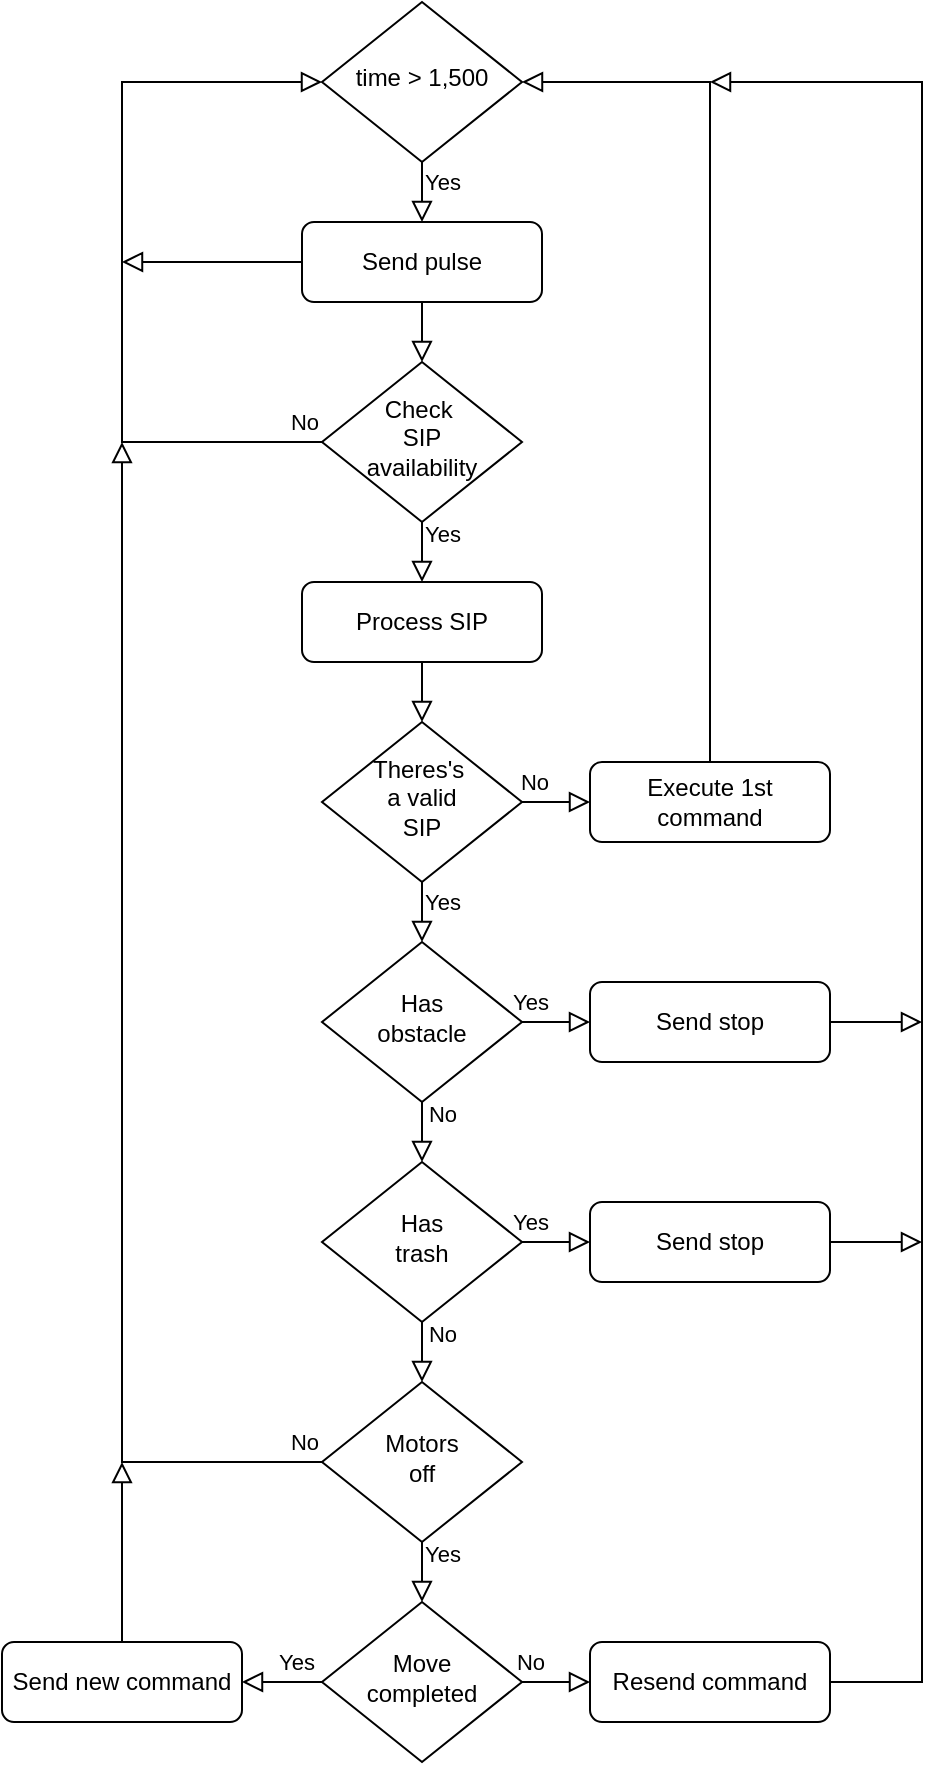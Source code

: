 <mxfile version="24.2.5" type="device">
  <diagram id="C5RBs43oDa-KdzZeNtuy" name="Page-1">
    <mxGraphModel dx="1860" dy="873" grid="1" gridSize="10" guides="1" tooltips="1" connect="1" arrows="1" fold="1" page="1" pageScale="1" pageWidth="827" pageHeight="1169" math="0" shadow="0">
      <root>
        <mxCell id="WIyWlLk6GJQsqaUBKTNV-0" />
        <mxCell id="WIyWlLk6GJQsqaUBKTNV-1" parent="WIyWlLk6GJQsqaUBKTNV-0" />
        <mxCell id="WIyWlLk6GJQsqaUBKTNV-2" value="" style="rounded=0;html=1;jettySize=auto;orthogonalLoop=1;fontSize=11;endArrow=block;endFill=0;endSize=8;strokeWidth=1;shadow=0;labelBackgroundColor=none;edgeStyle=orthogonalEdgeStyle;" parent="WIyWlLk6GJQsqaUBKTNV-1" source="WIyWlLk6GJQsqaUBKTNV-3" target="WIyWlLk6GJQsqaUBKTNV-6" edge="1">
          <mxGeometry relative="1" as="geometry" />
        </mxCell>
        <mxCell id="WIyWlLk6GJQsqaUBKTNV-6" value="Check&amp;nbsp;&lt;div&gt;SIP&lt;div&gt;availability&lt;/div&gt;&lt;/div&gt;" style="rhombus;whiteSpace=wrap;html=1;shadow=0;fontFamily=Helvetica;fontSize=12;align=center;strokeWidth=1;spacing=6;spacingTop=-4;" parent="WIyWlLk6GJQsqaUBKTNV-1" vertex="1">
          <mxGeometry x="280" y="260" width="100" height="80" as="geometry" />
        </mxCell>
        <mxCell id="WIyWlLk6GJQsqaUBKTNV-8" value="Yes" style="rounded=0;html=1;jettySize=auto;orthogonalLoop=1;fontSize=11;endArrow=block;endFill=0;endSize=8;strokeWidth=1;shadow=0;labelBackgroundColor=none;edgeStyle=orthogonalEdgeStyle;entryX=0.5;entryY=0;entryDx=0;entryDy=0;" parent="WIyWlLk6GJQsqaUBKTNV-1" source="WIyWlLk6GJQsqaUBKTNV-10" target="xX_B0Yp2FVlclldcN1EJ-12" edge="1">
          <mxGeometry x="-0.6" y="10" relative="1" as="geometry">
            <mxPoint as="offset" />
            <mxPoint x="340.0" y="750" as="targetPoint" />
          </mxGeometry>
        </mxCell>
        <mxCell id="WIyWlLk6GJQsqaUBKTNV-9" value="No" style="edgeStyle=orthogonalEdgeStyle;rounded=0;html=1;jettySize=auto;orthogonalLoop=1;fontSize=11;endArrow=block;endFill=0;endSize=8;strokeWidth=1;shadow=0;labelBackgroundColor=none;" parent="WIyWlLk6GJQsqaUBKTNV-1" source="WIyWlLk6GJQsqaUBKTNV-10" target="WIyWlLk6GJQsqaUBKTNV-12" edge="1">
          <mxGeometry x="-0.75" y="10" relative="1" as="geometry">
            <mxPoint as="offset" />
          </mxGeometry>
        </mxCell>
        <mxCell id="WIyWlLk6GJQsqaUBKTNV-12" value="Execute 1st command" style="rounded=1;whiteSpace=wrap;html=1;fontSize=12;glass=0;strokeWidth=1;shadow=0;" parent="WIyWlLk6GJQsqaUBKTNV-1" vertex="1">
          <mxGeometry x="414" y="460" width="120" height="40" as="geometry" />
        </mxCell>
        <mxCell id="xX_B0Yp2FVlclldcN1EJ-2" value="time &amp;gt; 1,500" style="rhombus;whiteSpace=wrap;html=1;shadow=0;fontFamily=Helvetica;fontSize=12;align=center;strokeWidth=1;spacing=6;spacingTop=-4;" vertex="1" parent="WIyWlLk6GJQsqaUBKTNV-1">
          <mxGeometry x="280" y="80" width="100" height="80" as="geometry" />
        </mxCell>
        <mxCell id="xX_B0Yp2FVlclldcN1EJ-5" value="No" style="edgeStyle=orthogonalEdgeStyle;rounded=0;html=1;jettySize=auto;orthogonalLoop=1;fontSize=11;endArrow=block;endFill=0;endSize=8;strokeWidth=1;shadow=0;labelBackgroundColor=none;exitX=0;exitY=0.5;exitDx=0;exitDy=0;entryX=0;entryY=0.5;entryDx=0;entryDy=0;" edge="1" parent="WIyWlLk6GJQsqaUBKTNV-1" source="WIyWlLk6GJQsqaUBKTNV-6" target="xX_B0Yp2FVlclldcN1EJ-2">
          <mxGeometry x="-0.952" y="-10" relative="1" as="geometry">
            <mxPoint as="offset" />
            <mxPoint x="400" y="380" as="sourcePoint" />
            <mxPoint x="220" y="200" as="targetPoint" />
            <Array as="points">
              <mxPoint x="180" y="300" />
              <mxPoint x="180" y="120" />
            </Array>
          </mxGeometry>
        </mxCell>
        <mxCell id="xX_B0Yp2FVlclldcN1EJ-12" value="Has&lt;div&gt;obstacle&lt;/div&gt;" style="rhombus;whiteSpace=wrap;html=1;shadow=0;fontFamily=Helvetica;fontSize=12;align=center;strokeWidth=1;spacing=6;spacingTop=-4;" vertex="1" parent="WIyWlLk6GJQsqaUBKTNV-1">
          <mxGeometry x="280" y="550" width="100" height="80" as="geometry" />
        </mxCell>
        <mxCell id="xX_B0Yp2FVlclldcN1EJ-14" value="Yes" style="edgeStyle=orthogonalEdgeStyle;rounded=0;html=1;jettySize=auto;orthogonalLoop=1;fontSize=11;endArrow=block;endFill=0;endSize=8;strokeWidth=1;shadow=0;labelBackgroundColor=none;exitX=1;exitY=0.5;exitDx=0;exitDy=0;entryX=0;entryY=0.5;entryDx=0;entryDy=0;" edge="1" parent="WIyWlLk6GJQsqaUBKTNV-1" source="xX_B0Yp2FVlclldcN1EJ-12" target="xX_B0Yp2FVlclldcN1EJ-15">
          <mxGeometry x="-0.779" y="10" relative="1" as="geometry">
            <mxPoint as="offset" />
            <mxPoint x="390" y="710" as="sourcePoint" />
            <mxPoint x="470" y="720" as="targetPoint" />
          </mxGeometry>
        </mxCell>
        <mxCell id="xX_B0Yp2FVlclldcN1EJ-15" value="Send stop" style="rounded=1;whiteSpace=wrap;html=1;fontSize=12;glass=0;strokeWidth=1;shadow=0;" vertex="1" parent="WIyWlLk6GJQsqaUBKTNV-1">
          <mxGeometry x="414" y="570" width="120" height="40" as="geometry" />
        </mxCell>
        <mxCell id="WIyWlLk6GJQsqaUBKTNV-10" value="Theres&#39;s&amp;nbsp;&lt;div&gt;a&amp;nbsp;&lt;span style=&quot;background-color: initial;&quot;&gt;valid&lt;/span&gt;&lt;div&gt;SIP&lt;/div&gt;&lt;/div&gt;" style="rhombus;whiteSpace=wrap;html=1;shadow=0;fontFamily=Helvetica;fontSize=12;align=center;strokeWidth=1;spacing=6;spacingTop=-4;" parent="WIyWlLk6GJQsqaUBKTNV-1" vertex="1">
          <mxGeometry x="280" y="440" width="100" height="80" as="geometry" />
        </mxCell>
        <mxCell id="xX_B0Yp2FVlclldcN1EJ-9" value="Process SIP" style="rounded=1;whiteSpace=wrap;html=1;fontSize=12;glass=0;strokeWidth=1;shadow=0;" vertex="1" parent="WIyWlLk6GJQsqaUBKTNV-1">
          <mxGeometry x="270" y="370" width="120" height="40" as="geometry" />
        </mxCell>
        <mxCell id="WIyWlLk6GJQsqaUBKTNV-3" value="Send pulse" style="rounded=1;whiteSpace=wrap;html=1;fontSize=12;glass=0;strokeWidth=1;shadow=0;" parent="WIyWlLk6GJQsqaUBKTNV-1" vertex="1">
          <mxGeometry x="270" y="190" width="120" height="40" as="geometry" />
        </mxCell>
        <mxCell id="xX_B0Yp2FVlclldcN1EJ-19" value="No" style="rounded=0;html=1;jettySize=auto;orthogonalLoop=1;fontSize=11;endArrow=block;endFill=0;endSize=8;strokeWidth=1;shadow=0;labelBackgroundColor=none;edgeStyle=orthogonalEdgeStyle;entryX=0.5;entryY=0;entryDx=0;entryDy=0;exitX=0.5;exitY=1;exitDx=0;exitDy=0;" edge="1" parent="WIyWlLk6GJQsqaUBKTNV-1" target="xX_B0Yp2FVlclldcN1EJ-20" source="xX_B0Yp2FVlclldcN1EJ-12">
          <mxGeometry x="-0.6" y="10" relative="1" as="geometry">
            <mxPoint as="offset" />
            <mxPoint x="330" y="700" as="sourcePoint" />
            <mxPoint x="340.0" y="880" as="targetPoint" />
          </mxGeometry>
        </mxCell>
        <mxCell id="xX_B0Yp2FVlclldcN1EJ-20" value="Has&lt;div&gt;trash&lt;/div&gt;" style="rhombus;whiteSpace=wrap;html=1;shadow=0;fontFamily=Helvetica;fontSize=12;align=center;strokeWidth=1;spacing=6;spacingTop=-4;" vertex="1" parent="WIyWlLk6GJQsqaUBKTNV-1">
          <mxGeometry x="280" y="660" width="100" height="80" as="geometry" />
        </mxCell>
        <mxCell id="xX_B0Yp2FVlclldcN1EJ-21" value="Yes" style="edgeStyle=orthogonalEdgeStyle;rounded=0;html=1;jettySize=auto;orthogonalLoop=1;fontSize=11;endArrow=block;endFill=0;endSize=8;strokeWidth=1;shadow=0;labelBackgroundColor=none;exitX=1;exitY=0.5;exitDx=0;exitDy=0;entryX=0;entryY=0.5;entryDx=0;entryDy=0;" edge="1" parent="WIyWlLk6GJQsqaUBKTNV-1" source="xX_B0Yp2FVlclldcN1EJ-20" target="xX_B0Yp2FVlclldcN1EJ-22">
          <mxGeometry x="-0.779" y="10" relative="1" as="geometry">
            <mxPoint as="offset" />
            <mxPoint x="390" y="840" as="sourcePoint" />
            <mxPoint x="470" y="850" as="targetPoint" />
          </mxGeometry>
        </mxCell>
        <mxCell id="xX_B0Yp2FVlclldcN1EJ-22" value="Send stop" style="rounded=1;whiteSpace=wrap;html=1;fontSize=12;glass=0;strokeWidth=1;shadow=0;" vertex="1" parent="WIyWlLk6GJQsqaUBKTNV-1">
          <mxGeometry x="414" y="680" width="120" height="40" as="geometry" />
        </mxCell>
        <mxCell id="xX_B0Yp2FVlclldcN1EJ-23" value="Motors&lt;div&gt;off&lt;/div&gt;" style="rhombus;whiteSpace=wrap;html=1;shadow=0;fontFamily=Helvetica;fontSize=12;align=center;strokeWidth=1;spacing=6;spacingTop=-4;" vertex="1" parent="WIyWlLk6GJQsqaUBKTNV-1">
          <mxGeometry x="280" y="770" width="100" height="80" as="geometry" />
        </mxCell>
        <mxCell id="xX_B0Yp2FVlclldcN1EJ-24" value="Yes" style="rounded=0;html=1;jettySize=auto;orthogonalLoop=1;fontSize=11;endArrow=block;endFill=0;endSize=8;strokeWidth=1;shadow=0;labelBackgroundColor=none;edgeStyle=orthogonalEdgeStyle;entryX=0.5;entryY=0;entryDx=0;entryDy=0;exitX=0.5;exitY=1;exitDx=0;exitDy=0;" edge="1" parent="WIyWlLk6GJQsqaUBKTNV-1" target="xX_B0Yp2FVlclldcN1EJ-25" source="xX_B0Yp2FVlclldcN1EJ-23">
          <mxGeometry x="-0.6" y="10" relative="1" as="geometry">
            <mxPoint as="offset" />
            <mxPoint x="330" y="940" as="sourcePoint" />
            <mxPoint x="340.0" y="1120" as="targetPoint" />
          </mxGeometry>
        </mxCell>
        <mxCell id="xX_B0Yp2FVlclldcN1EJ-25" value="Move&lt;div&gt;completed&lt;/div&gt;" style="rhombus;whiteSpace=wrap;html=1;shadow=0;fontFamily=Helvetica;fontSize=12;align=center;strokeWidth=1;spacing=6;spacingTop=-4;" vertex="1" parent="WIyWlLk6GJQsqaUBKTNV-1">
          <mxGeometry x="280" y="880" width="100" height="80" as="geometry" />
        </mxCell>
        <mxCell id="xX_B0Yp2FVlclldcN1EJ-26" value="No" style="rounded=0;html=1;jettySize=auto;orthogonalLoop=1;fontSize=11;endArrow=block;endFill=0;endSize=8;strokeWidth=1;shadow=0;labelBackgroundColor=none;edgeStyle=orthogonalEdgeStyle;entryX=0.5;entryY=0;entryDx=0;entryDy=0;exitX=0.5;exitY=1;exitDx=0;exitDy=0;" edge="1" parent="WIyWlLk6GJQsqaUBKTNV-1" source="xX_B0Yp2FVlclldcN1EJ-20" target="xX_B0Yp2FVlclldcN1EJ-23">
          <mxGeometry x="-0.6" y="10" relative="1" as="geometry">
            <mxPoint as="offset" />
            <mxPoint x="330" y="830" as="sourcePoint" />
            <mxPoint x="340" y="630" as="targetPoint" />
          </mxGeometry>
        </mxCell>
        <mxCell id="xX_B0Yp2FVlclldcN1EJ-27" value="No" style="rounded=0;html=1;jettySize=auto;orthogonalLoop=1;fontSize=11;endArrow=block;endFill=0;endSize=8;strokeWidth=1;shadow=0;labelBackgroundColor=none;edgeStyle=orthogonalEdgeStyle;exitX=0;exitY=0.5;exitDx=0;exitDy=0;" edge="1" parent="WIyWlLk6GJQsqaUBKTNV-1" source="xX_B0Yp2FVlclldcN1EJ-23">
          <mxGeometry x="-0.971" y="-10" relative="1" as="geometry">
            <mxPoint as="offset" />
            <mxPoint x="280" y="839.99" as="sourcePoint" />
            <mxPoint x="180" y="300" as="targetPoint" />
            <Array as="points">
              <mxPoint x="180" y="810" />
            </Array>
          </mxGeometry>
        </mxCell>
        <mxCell id="xX_B0Yp2FVlclldcN1EJ-29" value="No" style="edgeStyle=orthogonalEdgeStyle;rounded=0;html=1;jettySize=auto;orthogonalLoop=1;fontSize=11;endArrow=block;endFill=0;endSize=8;strokeWidth=1;shadow=0;labelBackgroundColor=none;exitX=1;exitY=0.5;exitDx=0;exitDy=0;entryX=0;entryY=0.5;entryDx=0;entryDy=0;" edge="1" parent="WIyWlLk6GJQsqaUBKTNV-1" target="xX_B0Yp2FVlclldcN1EJ-30" source="xX_B0Yp2FVlclldcN1EJ-25">
          <mxGeometry x="-0.779" y="10" relative="1" as="geometry">
            <mxPoint as="offset" />
            <mxPoint x="380" y="1010" as="sourcePoint" />
            <mxPoint x="470" y="1070" as="targetPoint" />
          </mxGeometry>
        </mxCell>
        <mxCell id="xX_B0Yp2FVlclldcN1EJ-30" value="Resend command" style="rounded=1;whiteSpace=wrap;html=1;fontSize=12;glass=0;strokeWidth=1;shadow=0;" vertex="1" parent="WIyWlLk6GJQsqaUBKTNV-1">
          <mxGeometry x="414" y="900" width="120" height="40" as="geometry" />
        </mxCell>
        <mxCell id="xX_B0Yp2FVlclldcN1EJ-31" value="Yes" style="edgeStyle=orthogonalEdgeStyle;rounded=0;html=1;jettySize=auto;orthogonalLoop=1;fontSize=11;endArrow=block;endFill=0;endSize=8;strokeWidth=1;shadow=0;labelBackgroundColor=none;exitX=0;exitY=0.5;exitDx=0;exitDy=0;entryX=1;entryY=0.5;entryDx=0;entryDy=0;" edge="1" parent="WIyWlLk6GJQsqaUBKTNV-1" target="xX_B0Yp2FVlclldcN1EJ-32" source="xX_B0Yp2FVlclldcN1EJ-25">
          <mxGeometry x="-0.333" y="-10" relative="1" as="geometry">
            <mxPoint as="offset" />
            <mxPoint x="80" y="1010" as="sourcePoint" />
            <mxPoint x="170" y="1070" as="targetPoint" />
          </mxGeometry>
        </mxCell>
        <mxCell id="xX_B0Yp2FVlclldcN1EJ-32" value="Send new command" style="rounded=1;whiteSpace=wrap;html=1;fontSize=12;glass=0;strokeWidth=1;shadow=0;" vertex="1" parent="WIyWlLk6GJQsqaUBKTNV-1">
          <mxGeometry x="120" y="900" width="120" height="40" as="geometry" />
        </mxCell>
        <mxCell id="xX_B0Yp2FVlclldcN1EJ-42" value="Yes" style="rounded=0;html=1;jettySize=auto;orthogonalLoop=1;fontSize=11;endArrow=block;endFill=0;endSize=8;strokeWidth=1;shadow=0;labelBackgroundColor=none;edgeStyle=orthogonalEdgeStyle;entryX=0.5;entryY=0;entryDx=0;entryDy=0;exitX=0.5;exitY=1;exitDx=0;exitDy=0;" edge="1" parent="WIyWlLk6GJQsqaUBKTNV-1" source="WIyWlLk6GJQsqaUBKTNV-6" target="xX_B0Yp2FVlclldcN1EJ-9">
          <mxGeometry x="-0.6" y="10" relative="1" as="geometry">
            <mxPoint as="offset" />
            <mxPoint x="430" y="400" as="sourcePoint" />
            <mxPoint x="430" y="430" as="targetPoint" />
            <Array as="points">
              <mxPoint x="330" y="360" />
              <mxPoint x="330" y="360" />
            </Array>
          </mxGeometry>
        </mxCell>
        <mxCell id="xX_B0Yp2FVlclldcN1EJ-44" value="Yes" style="rounded=0;html=1;jettySize=auto;orthogonalLoop=1;fontSize=11;endArrow=block;endFill=0;endSize=8;strokeWidth=1;shadow=0;labelBackgroundColor=none;edgeStyle=orthogonalEdgeStyle;entryX=0.5;entryY=0;entryDx=0;entryDy=0;exitX=0.5;exitY=1;exitDx=0;exitDy=0;" edge="1" parent="WIyWlLk6GJQsqaUBKTNV-1" source="xX_B0Yp2FVlclldcN1EJ-2" target="WIyWlLk6GJQsqaUBKTNV-3">
          <mxGeometry x="-0.333" y="10" relative="1" as="geometry">
            <mxPoint as="offset" />
            <mxPoint x="340" y="350" as="sourcePoint" />
            <mxPoint x="340" y="380" as="targetPoint" />
            <Array as="points">
              <mxPoint x="330" y="180" />
              <mxPoint x="330" y="180" />
            </Array>
          </mxGeometry>
        </mxCell>
        <mxCell id="xX_B0Yp2FVlclldcN1EJ-45" value="" style="rounded=0;html=1;jettySize=auto;orthogonalLoop=1;fontSize=11;endArrow=block;endFill=0;endSize=8;strokeWidth=1;shadow=0;labelBackgroundColor=none;edgeStyle=orthogonalEdgeStyle;exitX=0;exitY=0.5;exitDx=0;exitDy=0;" edge="1" parent="WIyWlLk6GJQsqaUBKTNV-1" source="WIyWlLk6GJQsqaUBKTNV-3">
          <mxGeometry relative="1" as="geometry">
            <mxPoint x="340" y="240" as="sourcePoint" />
            <mxPoint x="180" y="210" as="targetPoint" />
          </mxGeometry>
        </mxCell>
        <mxCell id="xX_B0Yp2FVlclldcN1EJ-46" value="" style="rounded=0;html=1;jettySize=auto;orthogonalLoop=1;fontSize=11;endArrow=block;endFill=0;endSize=8;strokeWidth=1;shadow=0;labelBackgroundColor=none;edgeStyle=orthogonalEdgeStyle;entryX=1;entryY=0.5;entryDx=0;entryDy=0;exitX=0.5;exitY=0;exitDx=0;exitDy=0;" edge="1" parent="WIyWlLk6GJQsqaUBKTNV-1" source="WIyWlLk6GJQsqaUBKTNV-12" target="xX_B0Yp2FVlclldcN1EJ-2">
          <mxGeometry relative="1" as="geometry">
            <mxPoint x="350" y="250" as="sourcePoint" />
            <mxPoint x="350" y="280" as="targetPoint" />
          </mxGeometry>
        </mxCell>
        <mxCell id="xX_B0Yp2FVlclldcN1EJ-47" value="" style="rounded=0;html=1;jettySize=auto;orthogonalLoop=1;fontSize=11;endArrow=block;endFill=0;endSize=8;strokeWidth=1;shadow=0;labelBackgroundColor=none;edgeStyle=orthogonalEdgeStyle;exitX=1;exitY=0.5;exitDx=0;exitDy=0;" edge="1" parent="WIyWlLk6GJQsqaUBKTNV-1" source="xX_B0Yp2FVlclldcN1EJ-30">
          <mxGeometry relative="1" as="geometry">
            <mxPoint x="484" y="470" as="sourcePoint" />
            <mxPoint x="474" y="120" as="targetPoint" />
            <Array as="points">
              <mxPoint x="580" y="920" />
              <mxPoint x="580" y="120" />
            </Array>
          </mxGeometry>
        </mxCell>
        <mxCell id="xX_B0Yp2FVlclldcN1EJ-48" value="" style="rounded=0;html=1;jettySize=auto;orthogonalLoop=1;fontSize=11;endArrow=block;endFill=0;endSize=8;strokeWidth=1;shadow=0;labelBackgroundColor=none;edgeStyle=orthogonalEdgeStyle;exitX=1;exitY=0.5;exitDx=0;exitDy=0;" edge="1" parent="WIyWlLk6GJQsqaUBKTNV-1" source="xX_B0Yp2FVlclldcN1EJ-15">
          <mxGeometry relative="1" as="geometry">
            <mxPoint x="494" y="480" as="sourcePoint" />
            <mxPoint x="580" y="590" as="targetPoint" />
          </mxGeometry>
        </mxCell>
        <mxCell id="xX_B0Yp2FVlclldcN1EJ-49" value="" style="rounded=0;html=1;jettySize=auto;orthogonalLoop=1;fontSize=11;endArrow=block;endFill=0;endSize=8;strokeWidth=1;shadow=0;labelBackgroundColor=none;edgeStyle=orthogonalEdgeStyle;exitX=1;exitY=0.5;exitDx=0;exitDy=0;" edge="1" parent="WIyWlLk6GJQsqaUBKTNV-1" source="xX_B0Yp2FVlclldcN1EJ-22">
          <mxGeometry relative="1" as="geometry">
            <mxPoint x="544" y="600" as="sourcePoint" />
            <mxPoint x="580" y="700" as="targetPoint" />
          </mxGeometry>
        </mxCell>
        <mxCell id="xX_B0Yp2FVlclldcN1EJ-50" value="" style="rounded=0;html=1;jettySize=auto;orthogonalLoop=1;fontSize=11;endArrow=block;endFill=0;endSize=8;strokeWidth=1;shadow=0;labelBackgroundColor=none;edgeStyle=orthogonalEdgeStyle;exitX=0.5;exitY=0;exitDx=0;exitDy=0;" edge="1" parent="WIyWlLk6GJQsqaUBKTNV-1" source="xX_B0Yp2FVlclldcN1EJ-32">
          <mxGeometry relative="1" as="geometry">
            <mxPoint x="544" y="710" as="sourcePoint" />
            <mxPoint x="180" y="810" as="targetPoint" />
          </mxGeometry>
        </mxCell>
        <mxCell id="xX_B0Yp2FVlclldcN1EJ-51" value="" style="rounded=0;html=1;jettySize=auto;orthogonalLoop=1;fontSize=11;endArrow=block;endFill=0;endSize=8;strokeWidth=1;shadow=0;labelBackgroundColor=none;edgeStyle=orthogonalEdgeStyle;exitX=0.5;exitY=1;exitDx=0;exitDy=0;" edge="1" parent="WIyWlLk6GJQsqaUBKTNV-1" source="xX_B0Yp2FVlclldcN1EJ-9">
          <mxGeometry relative="1" as="geometry">
            <mxPoint x="554" y="720" as="sourcePoint" />
            <mxPoint x="330" y="440" as="targetPoint" />
          </mxGeometry>
        </mxCell>
      </root>
    </mxGraphModel>
  </diagram>
</mxfile>
